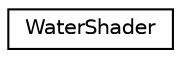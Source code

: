 digraph "Graphical Class Hierarchy"
{
  edge [fontname="Helvetica",fontsize="10",labelfontname="Helvetica",labelfontsize="10"];
  node [fontname="Helvetica",fontsize="10",shape=record];
  rankdir="LR";
  Node1 [label="WaterShader",height=0.2,width=0.4,color="black", fillcolor="white", style="filled",URL="$struct_water_shader.html"];
}
